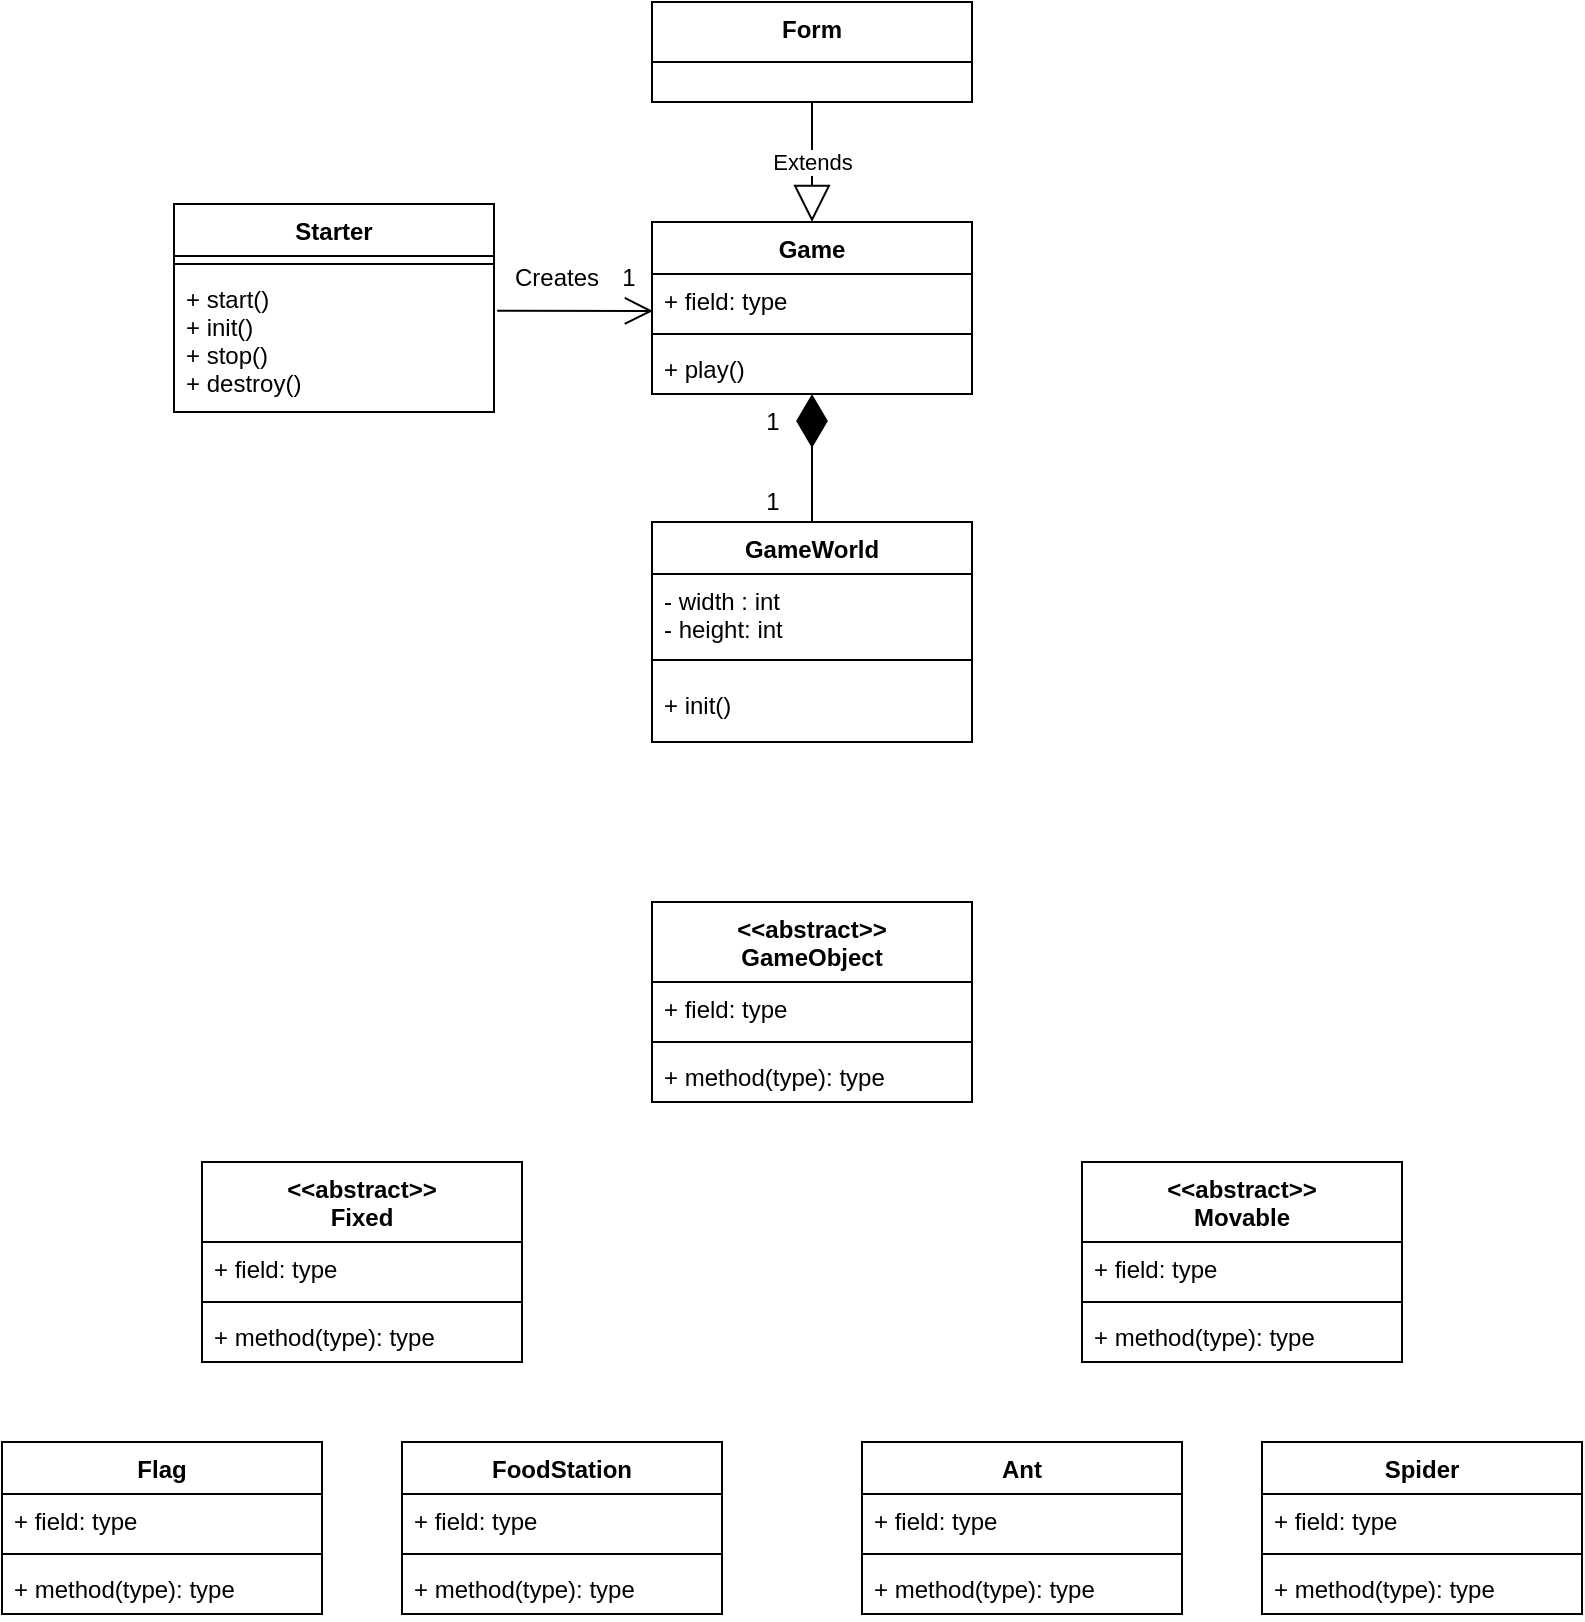 <mxfile version="20.3.0" type="github">
  <diagram id="glV5dUiRLEeCnuWFiTsP" name="Page-2">
    <mxGraphModel dx="1293" dy="702" grid="1" gridSize="10" guides="1" tooltips="1" connect="1" arrows="1" fold="1" page="1" pageScale="1" pageWidth="850" pageHeight="1100" math="0" shadow="0">
      <root>
        <mxCell id="0" />
        <mxCell id="1" parent="0" />
        <mxCell id="oMByr9TP-J29ioIGLjc9-1" value="&lt;&lt;abstract&gt;&gt;&#xa;GameObject" style="swimlane;fontStyle=1;align=center;verticalAlign=top;childLayout=stackLayout;horizontal=1;startSize=40;horizontalStack=0;resizeParent=1;resizeParentMax=0;resizeLast=0;collapsible=1;marginBottom=0;" parent="1" vertex="1">
          <mxGeometry x="355" y="470" width="160" height="100" as="geometry" />
        </mxCell>
        <mxCell id="oMByr9TP-J29ioIGLjc9-2" value="+ field: type" style="text;strokeColor=none;fillColor=none;align=left;verticalAlign=top;spacingLeft=4;spacingRight=4;overflow=hidden;rotatable=0;points=[[0,0.5],[1,0.5]];portConstraint=eastwest;" parent="oMByr9TP-J29ioIGLjc9-1" vertex="1">
          <mxGeometry y="40" width="160" height="26" as="geometry" />
        </mxCell>
        <mxCell id="oMByr9TP-J29ioIGLjc9-3" value="" style="line;strokeWidth=1;fillColor=none;align=left;verticalAlign=middle;spacingTop=-1;spacingLeft=3;spacingRight=3;rotatable=0;labelPosition=right;points=[];portConstraint=eastwest;strokeColor=inherit;" parent="oMByr9TP-J29ioIGLjc9-1" vertex="1">
          <mxGeometry y="66" width="160" height="8" as="geometry" />
        </mxCell>
        <mxCell id="oMByr9TP-J29ioIGLjc9-4" value="+ method(type): type" style="text;strokeColor=none;fillColor=none;align=left;verticalAlign=top;spacingLeft=4;spacingRight=4;overflow=hidden;rotatable=0;points=[[0,0.5],[1,0.5]];portConstraint=eastwest;" parent="oMByr9TP-J29ioIGLjc9-1" vertex="1">
          <mxGeometry y="74" width="160" height="26" as="geometry" />
        </mxCell>
        <mxCell id="oMByr9TP-J29ioIGLjc9-5" value="&lt;&lt;abstract&gt;&gt;&#xa;Fixed&#xa;" style="swimlane;fontStyle=1;align=center;verticalAlign=top;childLayout=stackLayout;horizontal=1;startSize=40;horizontalStack=0;resizeParent=1;resizeParentMax=0;resizeLast=0;collapsible=1;marginBottom=0;" parent="1" vertex="1">
          <mxGeometry x="130" y="600" width="160" height="100" as="geometry" />
        </mxCell>
        <mxCell id="oMByr9TP-J29ioIGLjc9-6" value="+ field: type" style="text;strokeColor=none;fillColor=none;align=left;verticalAlign=top;spacingLeft=4;spacingRight=4;overflow=hidden;rotatable=0;points=[[0,0.5],[1,0.5]];portConstraint=eastwest;" parent="oMByr9TP-J29ioIGLjc9-5" vertex="1">
          <mxGeometry y="40" width="160" height="26" as="geometry" />
        </mxCell>
        <mxCell id="oMByr9TP-J29ioIGLjc9-7" value="" style="line;strokeWidth=1;fillColor=none;align=left;verticalAlign=middle;spacingTop=-1;spacingLeft=3;spacingRight=3;rotatable=0;labelPosition=right;points=[];portConstraint=eastwest;strokeColor=inherit;" parent="oMByr9TP-J29ioIGLjc9-5" vertex="1">
          <mxGeometry y="66" width="160" height="8" as="geometry" />
        </mxCell>
        <mxCell id="oMByr9TP-J29ioIGLjc9-8" value="+ method(type): type" style="text;strokeColor=none;fillColor=none;align=left;verticalAlign=top;spacingLeft=4;spacingRight=4;overflow=hidden;rotatable=0;points=[[0,0.5],[1,0.5]];portConstraint=eastwest;" parent="oMByr9TP-J29ioIGLjc9-5" vertex="1">
          <mxGeometry y="74" width="160" height="26" as="geometry" />
        </mxCell>
        <mxCell id="oMByr9TP-J29ioIGLjc9-9" value="&lt;&lt;abstract&gt;&gt;&#xa;Movable&#xa;&#xa;" style="swimlane;fontStyle=1;align=center;verticalAlign=top;childLayout=stackLayout;horizontal=1;startSize=40;horizontalStack=0;resizeParent=1;resizeParentMax=0;resizeLast=0;collapsible=1;marginBottom=0;" parent="1" vertex="1">
          <mxGeometry x="570" y="600" width="160" height="100" as="geometry" />
        </mxCell>
        <mxCell id="oMByr9TP-J29ioIGLjc9-10" value="+ field: type" style="text;strokeColor=none;fillColor=none;align=left;verticalAlign=top;spacingLeft=4;spacingRight=4;overflow=hidden;rotatable=0;points=[[0,0.5],[1,0.5]];portConstraint=eastwest;" parent="oMByr9TP-J29ioIGLjc9-9" vertex="1">
          <mxGeometry y="40" width="160" height="26" as="geometry" />
        </mxCell>
        <mxCell id="oMByr9TP-J29ioIGLjc9-11" value="" style="line;strokeWidth=1;fillColor=none;align=left;verticalAlign=middle;spacingTop=-1;spacingLeft=3;spacingRight=3;rotatable=0;labelPosition=right;points=[];portConstraint=eastwest;strokeColor=inherit;" parent="oMByr9TP-J29ioIGLjc9-9" vertex="1">
          <mxGeometry y="66" width="160" height="8" as="geometry" />
        </mxCell>
        <mxCell id="oMByr9TP-J29ioIGLjc9-12" value="+ method(type): type" style="text;strokeColor=none;fillColor=none;align=left;verticalAlign=top;spacingLeft=4;spacingRight=4;overflow=hidden;rotatable=0;points=[[0,0.5],[1,0.5]];portConstraint=eastwest;" parent="oMByr9TP-J29ioIGLjc9-9" vertex="1">
          <mxGeometry y="74" width="160" height="26" as="geometry" />
        </mxCell>
        <mxCell id="oMByr9TP-J29ioIGLjc9-13" value="Flag&#xa;" style="swimlane;fontStyle=1;align=center;verticalAlign=top;childLayout=stackLayout;horizontal=1;startSize=26;horizontalStack=0;resizeParent=1;resizeParentMax=0;resizeLast=0;collapsible=1;marginBottom=0;" parent="1" vertex="1">
          <mxGeometry x="30" y="740" width="160" height="86" as="geometry" />
        </mxCell>
        <mxCell id="oMByr9TP-J29ioIGLjc9-14" value="+ field: type" style="text;strokeColor=none;fillColor=none;align=left;verticalAlign=top;spacingLeft=4;spacingRight=4;overflow=hidden;rotatable=0;points=[[0,0.5],[1,0.5]];portConstraint=eastwest;" parent="oMByr9TP-J29ioIGLjc9-13" vertex="1">
          <mxGeometry y="26" width="160" height="26" as="geometry" />
        </mxCell>
        <mxCell id="oMByr9TP-J29ioIGLjc9-15" value="" style="line;strokeWidth=1;fillColor=none;align=left;verticalAlign=middle;spacingTop=-1;spacingLeft=3;spacingRight=3;rotatable=0;labelPosition=right;points=[];portConstraint=eastwest;strokeColor=inherit;" parent="oMByr9TP-J29ioIGLjc9-13" vertex="1">
          <mxGeometry y="52" width="160" height="8" as="geometry" />
        </mxCell>
        <mxCell id="oMByr9TP-J29ioIGLjc9-16" value="+ method(type): type" style="text;strokeColor=none;fillColor=none;align=left;verticalAlign=top;spacingLeft=4;spacingRight=4;overflow=hidden;rotatable=0;points=[[0,0.5],[1,0.5]];portConstraint=eastwest;" parent="oMByr9TP-J29ioIGLjc9-13" vertex="1">
          <mxGeometry y="60" width="160" height="26" as="geometry" />
        </mxCell>
        <mxCell id="oMByr9TP-J29ioIGLjc9-17" value="FoodStation&#xa;" style="swimlane;fontStyle=1;align=center;verticalAlign=top;childLayout=stackLayout;horizontal=1;startSize=26;horizontalStack=0;resizeParent=1;resizeParentMax=0;resizeLast=0;collapsible=1;marginBottom=0;" parent="1" vertex="1">
          <mxGeometry x="230" y="740" width="160" height="86" as="geometry" />
        </mxCell>
        <mxCell id="oMByr9TP-J29ioIGLjc9-18" value="+ field: type" style="text;strokeColor=none;fillColor=none;align=left;verticalAlign=top;spacingLeft=4;spacingRight=4;overflow=hidden;rotatable=0;points=[[0,0.5],[1,0.5]];portConstraint=eastwest;" parent="oMByr9TP-J29ioIGLjc9-17" vertex="1">
          <mxGeometry y="26" width="160" height="26" as="geometry" />
        </mxCell>
        <mxCell id="oMByr9TP-J29ioIGLjc9-19" value="" style="line;strokeWidth=1;fillColor=none;align=left;verticalAlign=middle;spacingTop=-1;spacingLeft=3;spacingRight=3;rotatable=0;labelPosition=right;points=[];portConstraint=eastwest;strokeColor=inherit;" parent="oMByr9TP-J29ioIGLjc9-17" vertex="1">
          <mxGeometry y="52" width="160" height="8" as="geometry" />
        </mxCell>
        <mxCell id="oMByr9TP-J29ioIGLjc9-20" value="+ method(type): type" style="text;strokeColor=none;fillColor=none;align=left;verticalAlign=top;spacingLeft=4;spacingRight=4;overflow=hidden;rotatable=0;points=[[0,0.5],[1,0.5]];portConstraint=eastwest;" parent="oMByr9TP-J29ioIGLjc9-17" vertex="1">
          <mxGeometry y="60" width="160" height="26" as="geometry" />
        </mxCell>
        <mxCell id="oMByr9TP-J29ioIGLjc9-21" value="Ant" style="swimlane;fontStyle=1;align=center;verticalAlign=top;childLayout=stackLayout;horizontal=1;startSize=26;horizontalStack=0;resizeParent=1;resizeParentMax=0;resizeLast=0;collapsible=1;marginBottom=0;" parent="1" vertex="1">
          <mxGeometry x="460" y="740" width="160" height="86" as="geometry" />
        </mxCell>
        <mxCell id="oMByr9TP-J29ioIGLjc9-22" value="+ field: type" style="text;strokeColor=none;fillColor=none;align=left;verticalAlign=top;spacingLeft=4;spacingRight=4;overflow=hidden;rotatable=0;points=[[0,0.5],[1,0.5]];portConstraint=eastwest;" parent="oMByr9TP-J29ioIGLjc9-21" vertex="1">
          <mxGeometry y="26" width="160" height="26" as="geometry" />
        </mxCell>
        <mxCell id="oMByr9TP-J29ioIGLjc9-23" value="" style="line;strokeWidth=1;fillColor=none;align=left;verticalAlign=middle;spacingTop=-1;spacingLeft=3;spacingRight=3;rotatable=0;labelPosition=right;points=[];portConstraint=eastwest;strokeColor=inherit;" parent="oMByr9TP-J29ioIGLjc9-21" vertex="1">
          <mxGeometry y="52" width="160" height="8" as="geometry" />
        </mxCell>
        <mxCell id="oMByr9TP-J29ioIGLjc9-24" value="+ method(type): type" style="text;strokeColor=none;fillColor=none;align=left;verticalAlign=top;spacingLeft=4;spacingRight=4;overflow=hidden;rotatable=0;points=[[0,0.5],[1,0.5]];portConstraint=eastwest;" parent="oMByr9TP-J29ioIGLjc9-21" vertex="1">
          <mxGeometry y="60" width="160" height="26" as="geometry" />
        </mxCell>
        <mxCell id="oMByr9TP-J29ioIGLjc9-25" value="Spider" style="swimlane;fontStyle=1;align=center;verticalAlign=top;childLayout=stackLayout;horizontal=1;startSize=26;horizontalStack=0;resizeParent=1;resizeParentMax=0;resizeLast=0;collapsible=1;marginBottom=0;" parent="1" vertex="1">
          <mxGeometry x="660" y="740" width="160" height="86" as="geometry" />
        </mxCell>
        <mxCell id="oMByr9TP-J29ioIGLjc9-26" value="+ field: type" style="text;strokeColor=none;fillColor=none;align=left;verticalAlign=top;spacingLeft=4;spacingRight=4;overflow=hidden;rotatable=0;points=[[0,0.5],[1,0.5]];portConstraint=eastwest;" parent="oMByr9TP-J29ioIGLjc9-25" vertex="1">
          <mxGeometry y="26" width="160" height="26" as="geometry" />
        </mxCell>
        <mxCell id="oMByr9TP-J29ioIGLjc9-27" value="" style="line;strokeWidth=1;fillColor=none;align=left;verticalAlign=middle;spacingTop=-1;spacingLeft=3;spacingRight=3;rotatable=0;labelPosition=right;points=[];portConstraint=eastwest;strokeColor=inherit;" parent="oMByr9TP-J29ioIGLjc9-25" vertex="1">
          <mxGeometry y="52" width="160" height="8" as="geometry" />
        </mxCell>
        <mxCell id="oMByr9TP-J29ioIGLjc9-28" value="+ method(type): type" style="text;strokeColor=none;fillColor=none;align=left;verticalAlign=top;spacingLeft=4;spacingRight=4;overflow=hidden;rotatable=0;points=[[0,0.5],[1,0.5]];portConstraint=eastwest;" parent="oMByr9TP-J29ioIGLjc9-25" vertex="1">
          <mxGeometry y="60" width="160" height="26" as="geometry" />
        </mxCell>
        <mxCell id="oMByr9TP-J29ioIGLjc9-33" value="Starter" style="swimlane;fontStyle=1;align=center;verticalAlign=top;childLayout=stackLayout;horizontal=1;startSize=26;horizontalStack=0;resizeParent=1;resizeParentMax=0;resizeLast=0;collapsible=1;marginBottom=0;" parent="1" vertex="1">
          <mxGeometry x="116" y="121" width="160" height="104" as="geometry" />
        </mxCell>
        <mxCell id="oMByr9TP-J29ioIGLjc9-35" value="" style="line;strokeWidth=1;fillColor=none;align=left;verticalAlign=middle;spacingTop=-1;spacingLeft=3;spacingRight=3;rotatable=0;labelPosition=right;points=[];portConstraint=eastwest;strokeColor=inherit;" parent="oMByr9TP-J29ioIGLjc9-33" vertex="1">
          <mxGeometry y="26" width="160" height="8" as="geometry" />
        </mxCell>
        <mxCell id="oMByr9TP-J29ioIGLjc9-36" value="+ start()&#xa;+ init()&#xa;+ stop()&#xa;+ destroy()&#xa;" style="text;strokeColor=none;fillColor=none;align=left;verticalAlign=top;spacingLeft=4;spacingRight=4;overflow=hidden;rotatable=0;points=[[0,0.5],[1,0.5]];portConstraint=eastwest;" parent="oMByr9TP-J29ioIGLjc9-33" vertex="1">
          <mxGeometry y="34" width="160" height="70" as="geometry" />
        </mxCell>
        <mxCell id="oMByr9TP-J29ioIGLjc9-37" value="Form&#xa;" style="swimlane;fontStyle=1;align=center;verticalAlign=top;childLayout=stackLayout;horizontal=1;startSize=30;horizontalStack=0;resizeParent=1;resizeParentMax=0;resizeLast=0;collapsible=1;marginBottom=0;" parent="1" vertex="1">
          <mxGeometry x="355" y="20" width="160" height="50" as="geometry" />
        </mxCell>
        <mxCell id="oMByr9TP-J29ioIGLjc9-41" value="Game" style="swimlane;fontStyle=1;align=center;verticalAlign=top;childLayout=stackLayout;horizontal=1;startSize=26;horizontalStack=0;resizeParent=1;resizeParentMax=0;resizeLast=0;collapsible=1;marginBottom=0;" parent="1" vertex="1">
          <mxGeometry x="355" y="130" width="160" height="86" as="geometry" />
        </mxCell>
        <mxCell id="oMByr9TP-J29ioIGLjc9-42" value="+ field: type" style="text;strokeColor=none;fillColor=none;align=left;verticalAlign=top;spacingLeft=4;spacingRight=4;overflow=hidden;rotatable=0;points=[[0,0.5],[1,0.5]];portConstraint=eastwest;" parent="oMByr9TP-J29ioIGLjc9-41" vertex="1">
          <mxGeometry y="26" width="160" height="26" as="geometry" />
        </mxCell>
        <mxCell id="oMByr9TP-J29ioIGLjc9-43" value="" style="line;strokeWidth=1;fillColor=none;align=left;verticalAlign=middle;spacingTop=-1;spacingLeft=3;spacingRight=3;rotatable=0;labelPosition=right;points=[];portConstraint=eastwest;strokeColor=inherit;" parent="oMByr9TP-J29ioIGLjc9-41" vertex="1">
          <mxGeometry y="52" width="160" height="8" as="geometry" />
        </mxCell>
        <mxCell id="oMByr9TP-J29ioIGLjc9-44" value="+ play()" style="text;strokeColor=none;fillColor=none;align=left;verticalAlign=top;spacingLeft=4;spacingRight=4;overflow=hidden;rotatable=0;points=[[0,0.5],[1,0.5]];portConstraint=eastwest;" parent="oMByr9TP-J29ioIGLjc9-41" vertex="1">
          <mxGeometry y="60" width="160" height="26" as="geometry" />
        </mxCell>
        <mxCell id="oMByr9TP-J29ioIGLjc9-45" value="GameWorld" style="swimlane;fontStyle=1;align=center;verticalAlign=top;childLayout=stackLayout;horizontal=1;startSize=26;horizontalStack=0;resizeParent=1;resizeParentMax=0;resizeLast=0;collapsible=1;marginBottom=0;" parent="1" vertex="1">
          <mxGeometry x="355" y="280" width="160" height="110" as="geometry" />
        </mxCell>
        <mxCell id="oMByr9TP-J29ioIGLjc9-46" value="- width : int&#xa;- height: int&#xa;" style="text;strokeColor=none;fillColor=none;align=left;verticalAlign=top;spacingLeft=4;spacingRight=4;overflow=hidden;rotatable=0;points=[[0,0.5],[1,0.5]];portConstraint=eastwest;" parent="oMByr9TP-J29ioIGLjc9-45" vertex="1">
          <mxGeometry y="26" width="160" height="34" as="geometry" />
        </mxCell>
        <mxCell id="oMByr9TP-J29ioIGLjc9-47" value="" style="line;strokeWidth=1;fillColor=none;align=left;verticalAlign=middle;spacingTop=-1;spacingLeft=3;spacingRight=3;rotatable=0;labelPosition=right;points=[];portConstraint=eastwest;strokeColor=inherit;" parent="oMByr9TP-J29ioIGLjc9-45" vertex="1">
          <mxGeometry y="60" width="160" height="18" as="geometry" />
        </mxCell>
        <mxCell id="oMByr9TP-J29ioIGLjc9-48" value="+ init()" style="text;strokeColor=none;fillColor=none;align=left;verticalAlign=top;spacingLeft=4;spacingRight=4;overflow=hidden;rotatable=0;points=[[0,0.5],[1,0.5]];portConstraint=eastwest;" parent="oMByr9TP-J29ioIGLjc9-45" vertex="1">
          <mxGeometry y="78" width="160" height="32" as="geometry" />
        </mxCell>
        <mxCell id="3MF9cJtQ71uJTLMx2jvr-16" value="Extends" style="endArrow=block;endSize=16;endFill=0;html=1;rounded=0;entryX=0.5;entryY=0;entryDx=0;entryDy=0;exitX=0.5;exitY=1;exitDx=0;exitDy=0;" edge="1" parent="1" source="oMByr9TP-J29ioIGLjc9-37" target="oMByr9TP-J29ioIGLjc9-41">
          <mxGeometry width="160" relative="1" as="geometry">
            <mxPoint x="375" y="110" as="sourcePoint" />
            <mxPoint x="535" y="110" as="targetPoint" />
          </mxGeometry>
        </mxCell>
        <mxCell id="3MF9cJtQ71uJTLMx2jvr-17" value="" style="endArrow=open;endFill=1;endSize=12;html=1;rounded=0;entryX=0.003;entryY=0.712;entryDx=0;entryDy=0;entryPerimeter=0;exitX=1.01;exitY=0.276;exitDx=0;exitDy=0;exitPerimeter=0;" edge="1" parent="1" source="oMByr9TP-J29ioIGLjc9-36" target="oMByr9TP-J29ioIGLjc9-42">
          <mxGeometry width="160" relative="1" as="geometry">
            <mxPoint x="275.52" y="181.498" as="sourcePoint" />
            <mxPoint x="455" y="230" as="targetPoint" />
          </mxGeometry>
        </mxCell>
        <mxCell id="3MF9cJtQ71uJTLMx2jvr-18" value="Creates" style="text;html=1;align=center;verticalAlign=middle;resizable=0;points=[];autosize=1;strokeColor=none;fillColor=none;" vertex="1" parent="1">
          <mxGeometry x="272" y="143" width="70" height="30" as="geometry" />
        </mxCell>
        <mxCell id="3MF9cJtQ71uJTLMx2jvr-19" value="&lt;div&gt;1&lt;/div&gt;" style="text;html=1;align=center;verticalAlign=middle;resizable=0;points=[];autosize=1;strokeColor=none;fillColor=none;" vertex="1" parent="1">
          <mxGeometry x="328" y="143" width="30" height="30" as="geometry" />
        </mxCell>
        <mxCell id="3MF9cJtQ71uJTLMx2jvr-9" value="" style="endArrow=diamondThin;endFill=1;endSize=24;html=1;rounded=0;entryX=0.5;entryY=1;entryDx=0;entryDy=0;exitX=0.5;exitY=0;exitDx=0;exitDy=0;" edge="1" parent="1" source="oMByr9TP-J29ioIGLjc9-45" target="oMByr9TP-J29ioIGLjc9-41">
          <mxGeometry width="160" relative="1" as="geometry">
            <mxPoint x="445" y="260" as="sourcePoint" />
            <mxPoint x="605" y="260" as="targetPoint" />
          </mxGeometry>
        </mxCell>
        <mxCell id="3MF9cJtQ71uJTLMx2jvr-21" value="1" style="text;html=1;align=center;verticalAlign=middle;resizable=0;points=[];autosize=1;strokeColor=none;fillColor=none;" vertex="1" parent="1">
          <mxGeometry x="400" y="215" width="30" height="30" as="geometry" />
        </mxCell>
        <mxCell id="3MF9cJtQ71uJTLMx2jvr-22" value="1" style="text;html=1;align=center;verticalAlign=middle;resizable=0;points=[];autosize=1;strokeColor=none;fillColor=none;" vertex="1" parent="1">
          <mxGeometry x="400" y="255" width="30" height="30" as="geometry" />
        </mxCell>
      </root>
    </mxGraphModel>
  </diagram>
</mxfile>
